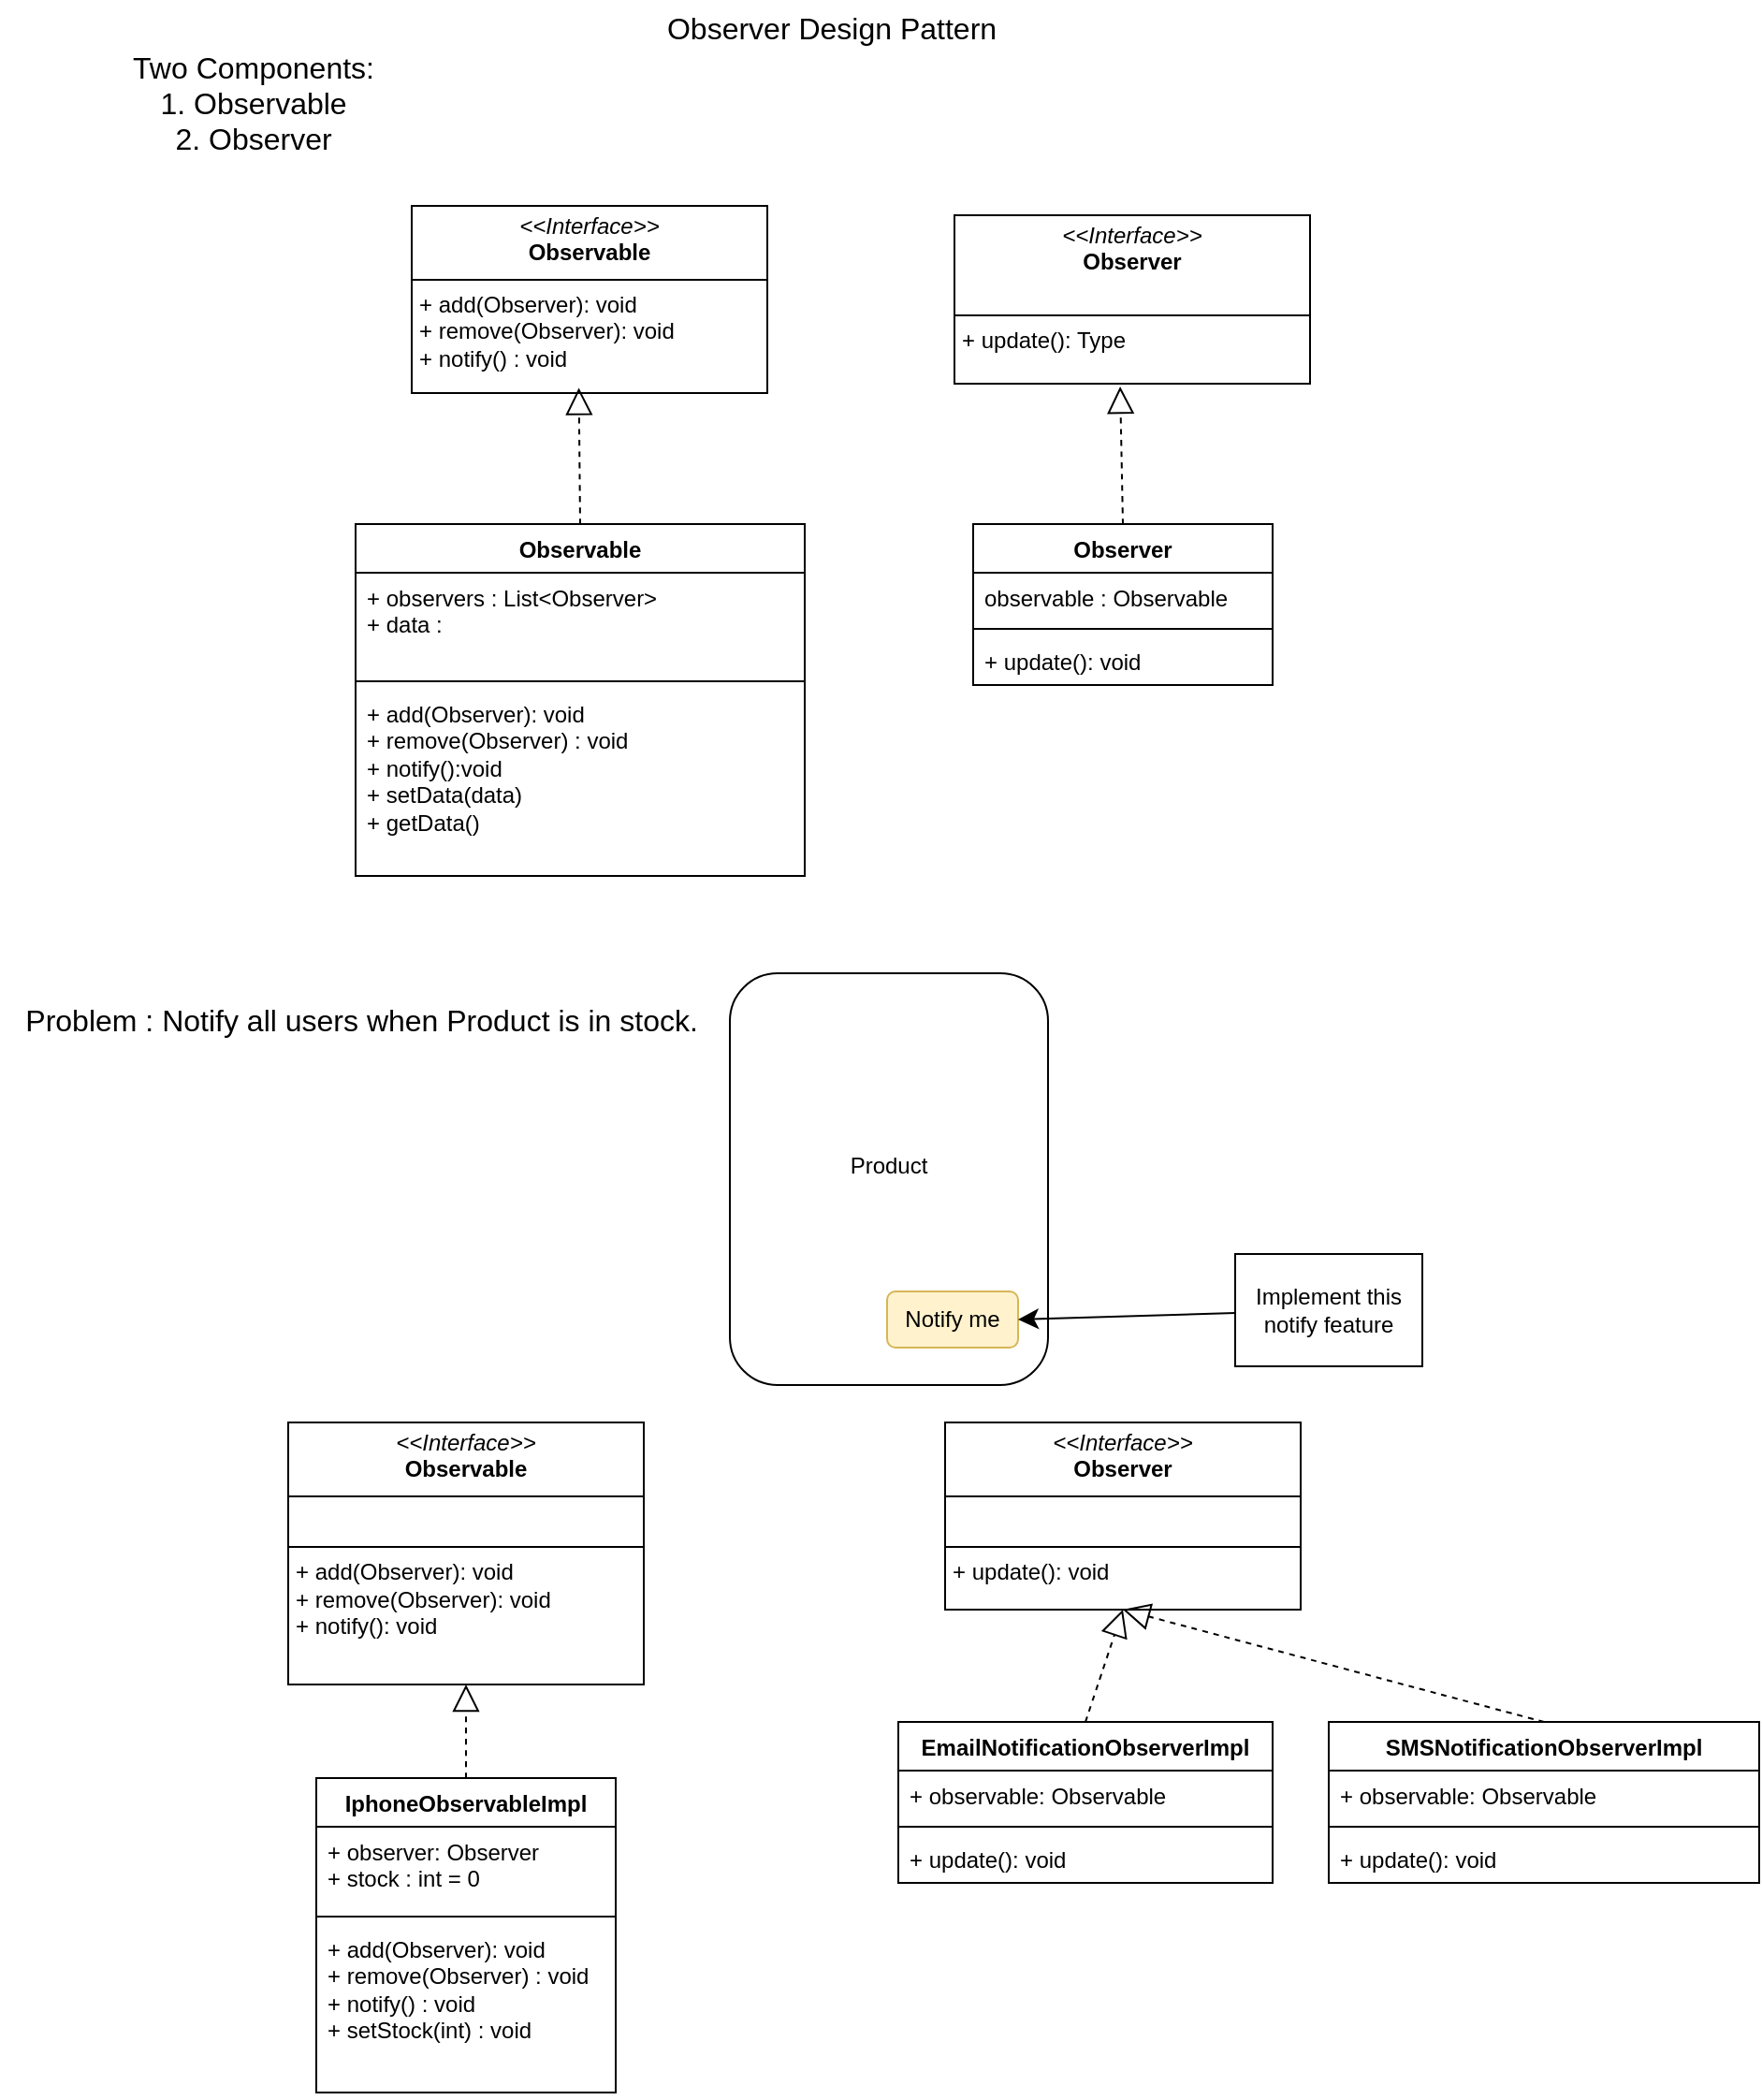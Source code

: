 <mxfile version="24.7.8">
  <diagram name="Page-1" id="-sN_tDzFFxK3C4BAVOo8">
    <mxGraphModel dx="1806" dy="757" grid="1" gridSize="10" guides="1" tooltips="1" connect="1" arrows="1" fold="1" page="1" pageScale="1" pageWidth="827" pageHeight="1169" math="0" shadow="0">
      <root>
        <mxCell id="0" />
        <mxCell id="1" parent="0" />
        <mxCell id="mlVXBpBQ_5PUA0850tiQ-1" value="Observer Design Pattern&lt;div&gt;&lt;br&gt;&lt;/div&gt;" style="text;html=1;align=center;verticalAlign=middle;resizable=0;points=[];autosize=1;strokeColor=none;fillColor=none;fontSize=16;" vertex="1" parent="1">
          <mxGeometry x="314" width="200" height="50" as="geometry" />
        </mxCell>
        <mxCell id="mlVXBpBQ_5PUA0850tiQ-2" value="Two Components:&lt;div&gt;1. Observable&lt;/div&gt;&lt;div&gt;2. Observer&lt;/div&gt;" style="text;html=1;align=center;verticalAlign=middle;resizable=0;points=[];autosize=1;strokeColor=none;fillColor=none;fontSize=16;" vertex="1" parent="1">
          <mxGeometry x="30" y="20" width="150" height="70" as="geometry" />
        </mxCell>
        <mxCell id="mlVXBpBQ_5PUA0850tiQ-3" value="&lt;p style=&quot;margin:0px;margin-top:4px;text-align:center;&quot;&gt;&lt;i&gt;&amp;lt;&amp;lt;Interface&amp;gt;&amp;gt;&lt;/i&gt;&lt;br&gt;&lt;b&gt;Observable&lt;/b&gt;&lt;/p&gt;&lt;hr size=&quot;1&quot; style=&quot;border-style:solid;&quot;&gt;&lt;p style=&quot;margin:0px;margin-left:4px;&quot;&gt;&lt;/p&gt;&lt;p style=&quot;margin:0px;margin-left:4px;&quot;&gt;+ add(Observer): void&lt;br&gt;+ remove(Observer): void&lt;/p&gt;&lt;p style=&quot;margin:0px;margin-left:4px;&quot;&gt;+ notify() : void&lt;/p&gt;" style="verticalAlign=top;align=left;overflow=fill;html=1;whiteSpace=wrap;" vertex="1" parent="1">
          <mxGeometry x="190" y="110" width="190" height="100" as="geometry" />
        </mxCell>
        <mxCell id="mlVXBpBQ_5PUA0850tiQ-4" value="&lt;p style=&quot;margin:0px;margin-top:4px;text-align:center;&quot;&gt;&lt;i&gt;&amp;lt;&amp;lt;Interface&amp;gt;&amp;gt;&lt;/i&gt;&lt;br&gt;&lt;b&gt;Observer&lt;/b&gt;&lt;/p&gt;&lt;p style=&quot;margin:0px;margin-left:4px;&quot;&gt;&lt;br&gt;&lt;/p&gt;&lt;hr size=&quot;1&quot; style=&quot;border-style:solid;&quot;&gt;&lt;p style=&quot;margin:0px;margin-left:4px;&quot;&gt;+ update(): Type&lt;br&gt;&lt;br&gt;&lt;/p&gt;" style="verticalAlign=top;align=left;overflow=fill;html=1;whiteSpace=wrap;" vertex="1" parent="1">
          <mxGeometry x="480" y="115" width="190" height="90" as="geometry" />
        </mxCell>
        <mxCell id="mlVXBpBQ_5PUA0850tiQ-5" value="" style="endArrow=block;dashed=1;endFill=0;endSize=12;html=1;rounded=0;fontSize=12;curved=1;exitX=0.5;exitY=0;exitDx=0;exitDy=0;entryX=0.47;entryY=0.972;entryDx=0;entryDy=0;entryPerimeter=0;" edge="1" parent="1" source="mlVXBpBQ_5PUA0850tiQ-6" target="mlVXBpBQ_5PUA0850tiQ-3">
          <mxGeometry width="160" relative="1" as="geometry">
            <mxPoint x="220" y="350.6" as="sourcePoint" />
            <mxPoint x="291.321" y="210" as="targetPoint" />
          </mxGeometry>
        </mxCell>
        <mxCell id="mlVXBpBQ_5PUA0850tiQ-6" value="Observable" style="swimlane;fontStyle=1;align=center;verticalAlign=top;childLayout=stackLayout;horizontal=1;startSize=26;horizontalStack=0;resizeParent=1;resizeParentMax=0;resizeLast=0;collapsible=1;marginBottom=0;whiteSpace=wrap;html=1;" vertex="1" parent="1">
          <mxGeometry x="160" y="280" width="240" height="188" as="geometry" />
        </mxCell>
        <mxCell id="mlVXBpBQ_5PUA0850tiQ-7" value="+ observers : List&amp;lt;Observer&amp;gt;&lt;div&gt;+ data :&amp;nbsp;&lt;/div&gt;" style="text;strokeColor=none;fillColor=none;align=left;verticalAlign=top;spacingLeft=4;spacingRight=4;overflow=hidden;rotatable=0;points=[[0,0.5],[1,0.5]];portConstraint=eastwest;whiteSpace=wrap;html=1;" vertex="1" parent="mlVXBpBQ_5PUA0850tiQ-6">
          <mxGeometry y="26" width="240" height="54" as="geometry" />
        </mxCell>
        <mxCell id="mlVXBpBQ_5PUA0850tiQ-8" value="" style="line;strokeWidth=1;fillColor=none;align=left;verticalAlign=middle;spacingTop=-1;spacingLeft=3;spacingRight=3;rotatable=0;labelPosition=right;points=[];portConstraint=eastwest;strokeColor=inherit;" vertex="1" parent="mlVXBpBQ_5PUA0850tiQ-6">
          <mxGeometry y="80" width="240" height="8" as="geometry" />
        </mxCell>
        <mxCell id="mlVXBpBQ_5PUA0850tiQ-9" value="+ add(Observer): void&lt;div&gt;+ remove(Observer) : void&lt;/div&gt;&lt;div&gt;+ notify():void&lt;/div&gt;&lt;div&gt;+ setData(data)&lt;/div&gt;&lt;div&gt;+ getData()&lt;/div&gt;" style="text;strokeColor=none;fillColor=none;align=left;verticalAlign=top;spacingLeft=4;spacingRight=4;overflow=hidden;rotatable=0;points=[[0,0.5],[1,0.5]];portConstraint=eastwest;whiteSpace=wrap;html=1;" vertex="1" parent="mlVXBpBQ_5PUA0850tiQ-6">
          <mxGeometry y="88" width="240" height="100" as="geometry" />
        </mxCell>
        <mxCell id="mlVXBpBQ_5PUA0850tiQ-10" value="" style="endArrow=block;dashed=1;endFill=0;endSize=12;html=1;rounded=0;fontSize=12;curved=1;entryX=0.466;entryY=1.017;entryDx=0;entryDy=0;exitX=0.5;exitY=0;exitDx=0;exitDy=0;entryPerimeter=0;" edge="1" parent="1" source="mlVXBpBQ_5PUA0850tiQ-11" target="mlVXBpBQ_5PUA0850tiQ-4">
          <mxGeometry width="160" relative="1" as="geometry">
            <mxPoint x="560" y="270" as="sourcePoint" />
            <mxPoint x="560" y="210" as="targetPoint" />
          </mxGeometry>
        </mxCell>
        <mxCell id="mlVXBpBQ_5PUA0850tiQ-11" value="Observer" style="swimlane;fontStyle=1;align=center;verticalAlign=top;childLayout=stackLayout;horizontal=1;startSize=26;horizontalStack=0;resizeParent=1;resizeParentMax=0;resizeLast=0;collapsible=1;marginBottom=0;whiteSpace=wrap;html=1;" vertex="1" parent="1">
          <mxGeometry x="490" y="280" width="160" height="86" as="geometry" />
        </mxCell>
        <mxCell id="mlVXBpBQ_5PUA0850tiQ-12" value="observable : Observable" style="text;strokeColor=none;fillColor=none;align=left;verticalAlign=top;spacingLeft=4;spacingRight=4;overflow=hidden;rotatable=0;points=[[0,0.5],[1,0.5]];portConstraint=eastwest;whiteSpace=wrap;html=1;" vertex="1" parent="mlVXBpBQ_5PUA0850tiQ-11">
          <mxGeometry y="26" width="160" height="26" as="geometry" />
        </mxCell>
        <mxCell id="mlVXBpBQ_5PUA0850tiQ-13" value="" style="line;strokeWidth=1;fillColor=none;align=left;verticalAlign=middle;spacingTop=-1;spacingLeft=3;spacingRight=3;rotatable=0;labelPosition=right;points=[];portConstraint=eastwest;strokeColor=inherit;" vertex="1" parent="mlVXBpBQ_5PUA0850tiQ-11">
          <mxGeometry y="52" width="160" height="8" as="geometry" />
        </mxCell>
        <mxCell id="mlVXBpBQ_5PUA0850tiQ-14" value="+ update(): void" style="text;strokeColor=none;fillColor=none;align=left;verticalAlign=top;spacingLeft=4;spacingRight=4;overflow=hidden;rotatable=0;points=[[0,0.5],[1,0.5]];portConstraint=eastwest;whiteSpace=wrap;html=1;" vertex="1" parent="mlVXBpBQ_5PUA0850tiQ-11">
          <mxGeometry y="60" width="160" height="26" as="geometry" />
        </mxCell>
        <mxCell id="mlVXBpBQ_5PUA0850tiQ-15" value="Problem : Notify all users when Product is in stock.&amp;nbsp;" style="text;html=1;align=center;verticalAlign=middle;resizable=0;points=[];autosize=1;strokeColor=none;fillColor=none;fontSize=16;" vertex="1" parent="1">
          <mxGeometry x="-30" y="530" width="390" height="30" as="geometry" />
        </mxCell>
        <mxCell id="mlVXBpBQ_5PUA0850tiQ-24" value="Product&lt;div&gt;&lt;br&gt;&lt;/div&gt;" style="rounded=1;whiteSpace=wrap;html=1;" vertex="1" parent="1">
          <mxGeometry x="360" y="520" width="170" height="220" as="geometry" />
        </mxCell>
        <mxCell id="mlVXBpBQ_5PUA0850tiQ-25" value="Notify me" style="rounded=1;whiteSpace=wrap;html=1;fillColor=#fff2cc;strokeColor=#d6b656;" vertex="1" parent="1">
          <mxGeometry x="444" y="690" width="70" height="30" as="geometry" />
        </mxCell>
        <mxCell id="mlVXBpBQ_5PUA0850tiQ-27" style="edgeStyle=none;curved=1;rounded=0;orthogonalLoop=1;jettySize=auto;html=1;entryX=1;entryY=0.5;entryDx=0;entryDy=0;fontSize=12;startSize=8;endSize=8;" edge="1" parent="1" source="mlVXBpBQ_5PUA0850tiQ-26" target="mlVXBpBQ_5PUA0850tiQ-25">
          <mxGeometry relative="1" as="geometry" />
        </mxCell>
        <mxCell id="mlVXBpBQ_5PUA0850tiQ-26" value="Implement this notify feature" style="whiteSpace=wrap;html=1;" vertex="1" parent="1">
          <mxGeometry x="630" y="670" width="100" height="60" as="geometry" />
        </mxCell>
        <mxCell id="mlVXBpBQ_5PUA0850tiQ-28" value="&lt;p style=&quot;margin:0px;margin-top:4px;text-align:center;&quot;&gt;&lt;i&gt;&amp;lt;&amp;lt;Interface&amp;gt;&amp;gt;&lt;/i&gt;&lt;br&gt;&lt;b&gt;Observable&lt;/b&gt;&lt;/p&gt;&lt;hr size=&quot;1&quot; style=&quot;border-style:solid;&quot;&gt;&lt;p style=&quot;margin:0px;margin-left:4px;&quot;&gt;&lt;br&gt;&lt;/p&gt;&lt;hr size=&quot;1&quot; style=&quot;border-style:solid;&quot;&gt;&lt;p style=&quot;margin:0px;margin-left:4px;&quot;&gt;+ add(Observer): void&lt;br&gt;+ remove(Observer): void&lt;/p&gt;&lt;p style=&quot;margin:0px;margin-left:4px;&quot;&gt;+ notify(): void&lt;/p&gt;" style="verticalAlign=top;align=left;overflow=fill;html=1;whiteSpace=wrap;" vertex="1" parent="1">
          <mxGeometry x="124" y="760" width="190" height="140" as="geometry" />
        </mxCell>
        <mxCell id="mlVXBpBQ_5PUA0850tiQ-29" value="&lt;p style=&quot;margin:0px;margin-top:4px;text-align:center;&quot;&gt;&lt;i&gt;&amp;lt;&amp;lt;Interface&amp;gt;&amp;gt;&lt;/i&gt;&lt;br&gt;&lt;b&gt;Observer&lt;/b&gt;&lt;/p&gt;&lt;hr size=&quot;1&quot; style=&quot;border-style:solid;&quot;&gt;&lt;p style=&quot;margin:0px;margin-left:4px;&quot;&gt;&lt;br&gt;&lt;/p&gt;&lt;hr size=&quot;1&quot; style=&quot;border-style:solid;&quot;&gt;&lt;p style=&quot;margin:0px;margin-left:4px;&quot;&gt;+ update(): void&lt;br&gt;&lt;br&gt;&lt;/p&gt;" style="verticalAlign=top;align=left;overflow=fill;html=1;whiteSpace=wrap;" vertex="1" parent="1">
          <mxGeometry x="475" y="760" width="190" height="100" as="geometry" />
        </mxCell>
        <mxCell id="mlVXBpBQ_5PUA0850tiQ-30" value="IphoneObservableImpl" style="swimlane;fontStyle=1;align=center;verticalAlign=top;childLayout=stackLayout;horizontal=1;startSize=26;horizontalStack=0;resizeParent=1;resizeParentMax=0;resizeLast=0;collapsible=1;marginBottom=0;whiteSpace=wrap;html=1;" vertex="1" parent="1">
          <mxGeometry x="139" y="950" width="160" height="168" as="geometry" />
        </mxCell>
        <mxCell id="mlVXBpBQ_5PUA0850tiQ-31" value="+ observer: Observer&lt;div&gt;+ stock : int = 0&lt;/div&gt;" style="text;strokeColor=none;fillColor=none;align=left;verticalAlign=top;spacingLeft=4;spacingRight=4;overflow=hidden;rotatable=0;points=[[0,0.5],[1,0.5]];portConstraint=eastwest;whiteSpace=wrap;html=1;" vertex="1" parent="mlVXBpBQ_5PUA0850tiQ-30">
          <mxGeometry y="26" width="160" height="44" as="geometry" />
        </mxCell>
        <mxCell id="mlVXBpBQ_5PUA0850tiQ-32" value="" style="line;strokeWidth=1;fillColor=none;align=left;verticalAlign=middle;spacingTop=-1;spacingLeft=3;spacingRight=3;rotatable=0;labelPosition=right;points=[];portConstraint=eastwest;strokeColor=inherit;" vertex="1" parent="mlVXBpBQ_5PUA0850tiQ-30">
          <mxGeometry y="70" width="160" height="8" as="geometry" />
        </mxCell>
        <mxCell id="mlVXBpBQ_5PUA0850tiQ-33" value="+ add(Observer): void&lt;div&gt;+ remove(Observer) : void&lt;/div&gt;&lt;div&gt;+ notify() : void&lt;/div&gt;&lt;div&gt;+ setStock(int) : void&lt;/div&gt;" style="text;strokeColor=none;fillColor=none;align=left;verticalAlign=top;spacingLeft=4;spacingRight=4;overflow=hidden;rotatable=0;points=[[0,0.5],[1,0.5]];portConstraint=eastwest;whiteSpace=wrap;html=1;" vertex="1" parent="mlVXBpBQ_5PUA0850tiQ-30">
          <mxGeometry y="78" width="160" height="90" as="geometry" />
        </mxCell>
        <mxCell id="mlVXBpBQ_5PUA0850tiQ-34" value="EmailNotificationObserverImpl" style="swimlane;fontStyle=1;align=center;verticalAlign=top;childLayout=stackLayout;horizontal=1;startSize=26;horizontalStack=0;resizeParent=1;resizeParentMax=0;resizeLast=0;collapsible=1;marginBottom=0;whiteSpace=wrap;html=1;" vertex="1" parent="1">
          <mxGeometry x="450" y="920" width="200" height="86" as="geometry" />
        </mxCell>
        <mxCell id="mlVXBpBQ_5PUA0850tiQ-35" value="+ observable: Observable" style="text;strokeColor=none;fillColor=none;align=left;verticalAlign=top;spacingLeft=4;spacingRight=4;overflow=hidden;rotatable=0;points=[[0,0.5],[1,0.5]];portConstraint=eastwest;whiteSpace=wrap;html=1;" vertex="1" parent="mlVXBpBQ_5PUA0850tiQ-34">
          <mxGeometry y="26" width="200" height="26" as="geometry" />
        </mxCell>
        <mxCell id="mlVXBpBQ_5PUA0850tiQ-36" value="" style="line;strokeWidth=1;fillColor=none;align=left;verticalAlign=middle;spacingTop=-1;spacingLeft=3;spacingRight=3;rotatable=0;labelPosition=right;points=[];portConstraint=eastwest;strokeColor=inherit;" vertex="1" parent="mlVXBpBQ_5PUA0850tiQ-34">
          <mxGeometry y="52" width="200" height="8" as="geometry" />
        </mxCell>
        <mxCell id="mlVXBpBQ_5PUA0850tiQ-37" value="+ update(): void" style="text;strokeColor=none;fillColor=none;align=left;verticalAlign=top;spacingLeft=4;spacingRight=4;overflow=hidden;rotatable=0;points=[[0,0.5],[1,0.5]];portConstraint=eastwest;whiteSpace=wrap;html=1;" vertex="1" parent="mlVXBpBQ_5PUA0850tiQ-34">
          <mxGeometry y="60" width="200" height="26" as="geometry" />
        </mxCell>
        <mxCell id="mlVXBpBQ_5PUA0850tiQ-38" value="" style="endArrow=block;dashed=1;endFill=0;endSize=12;html=1;rounded=0;fontSize=12;curved=1;entryX=0.5;entryY=1;entryDx=0;entryDy=0;exitX=0.5;exitY=0;exitDx=0;exitDy=0;" edge="1" parent="1" source="mlVXBpBQ_5PUA0850tiQ-30" target="mlVXBpBQ_5PUA0850tiQ-28">
          <mxGeometry width="160" relative="1" as="geometry">
            <mxPoint x="150" y="930" as="sourcePoint" />
            <mxPoint x="470" y="980" as="targetPoint" />
          </mxGeometry>
        </mxCell>
        <mxCell id="mlVXBpBQ_5PUA0850tiQ-39" value="" style="endArrow=block;dashed=1;endFill=0;endSize=12;html=1;rounded=0;fontSize=12;curved=1;exitX=0.5;exitY=0;exitDx=0;exitDy=0;entryX=0.5;entryY=1;entryDx=0;entryDy=0;" edge="1" parent="1" source="mlVXBpBQ_5PUA0850tiQ-34" target="mlVXBpBQ_5PUA0850tiQ-29">
          <mxGeometry width="160" relative="1" as="geometry">
            <mxPoint x="310" y="970" as="sourcePoint" />
            <mxPoint x="600" y="880" as="targetPoint" />
          </mxGeometry>
        </mxCell>
        <mxCell id="mlVXBpBQ_5PUA0850tiQ-40" value="SMSNotificationObserverImpl" style="swimlane;fontStyle=1;align=center;verticalAlign=top;childLayout=stackLayout;horizontal=1;startSize=26;horizontalStack=0;resizeParent=1;resizeParentMax=0;resizeLast=0;collapsible=1;marginBottom=0;whiteSpace=wrap;html=1;" vertex="1" parent="1">
          <mxGeometry x="680" y="920" width="230" height="86" as="geometry" />
        </mxCell>
        <mxCell id="mlVXBpBQ_5PUA0850tiQ-41" value="+ observable: Observable" style="text;strokeColor=none;fillColor=none;align=left;verticalAlign=top;spacingLeft=4;spacingRight=4;overflow=hidden;rotatable=0;points=[[0,0.5],[1,0.5]];portConstraint=eastwest;whiteSpace=wrap;html=1;" vertex="1" parent="mlVXBpBQ_5PUA0850tiQ-40">
          <mxGeometry y="26" width="230" height="26" as="geometry" />
        </mxCell>
        <mxCell id="mlVXBpBQ_5PUA0850tiQ-42" value="" style="line;strokeWidth=1;fillColor=none;align=left;verticalAlign=middle;spacingTop=-1;spacingLeft=3;spacingRight=3;rotatable=0;labelPosition=right;points=[];portConstraint=eastwest;strokeColor=inherit;" vertex="1" parent="mlVXBpBQ_5PUA0850tiQ-40">
          <mxGeometry y="52" width="230" height="8" as="geometry" />
        </mxCell>
        <mxCell id="mlVXBpBQ_5PUA0850tiQ-43" value="+ update(): void" style="text;strokeColor=none;fillColor=none;align=left;verticalAlign=top;spacingLeft=4;spacingRight=4;overflow=hidden;rotatable=0;points=[[0,0.5],[1,0.5]];portConstraint=eastwest;whiteSpace=wrap;html=1;" vertex="1" parent="mlVXBpBQ_5PUA0850tiQ-40">
          <mxGeometry y="60" width="230" height="26" as="geometry" />
        </mxCell>
        <mxCell id="mlVXBpBQ_5PUA0850tiQ-44" value="" style="endArrow=block;dashed=1;endFill=0;endSize=12;html=1;rounded=0;fontSize=12;curved=1;exitX=0.5;exitY=0;exitDx=0;exitDy=0;entryX=0.5;entryY=1;entryDx=0;entryDy=0;" edge="1" parent="1" source="mlVXBpBQ_5PUA0850tiQ-40" target="mlVXBpBQ_5PUA0850tiQ-29">
          <mxGeometry width="160" relative="1" as="geometry">
            <mxPoint x="580" y="930" as="sourcePoint" />
            <mxPoint x="570" y="860" as="targetPoint" />
          </mxGeometry>
        </mxCell>
      </root>
    </mxGraphModel>
  </diagram>
</mxfile>
